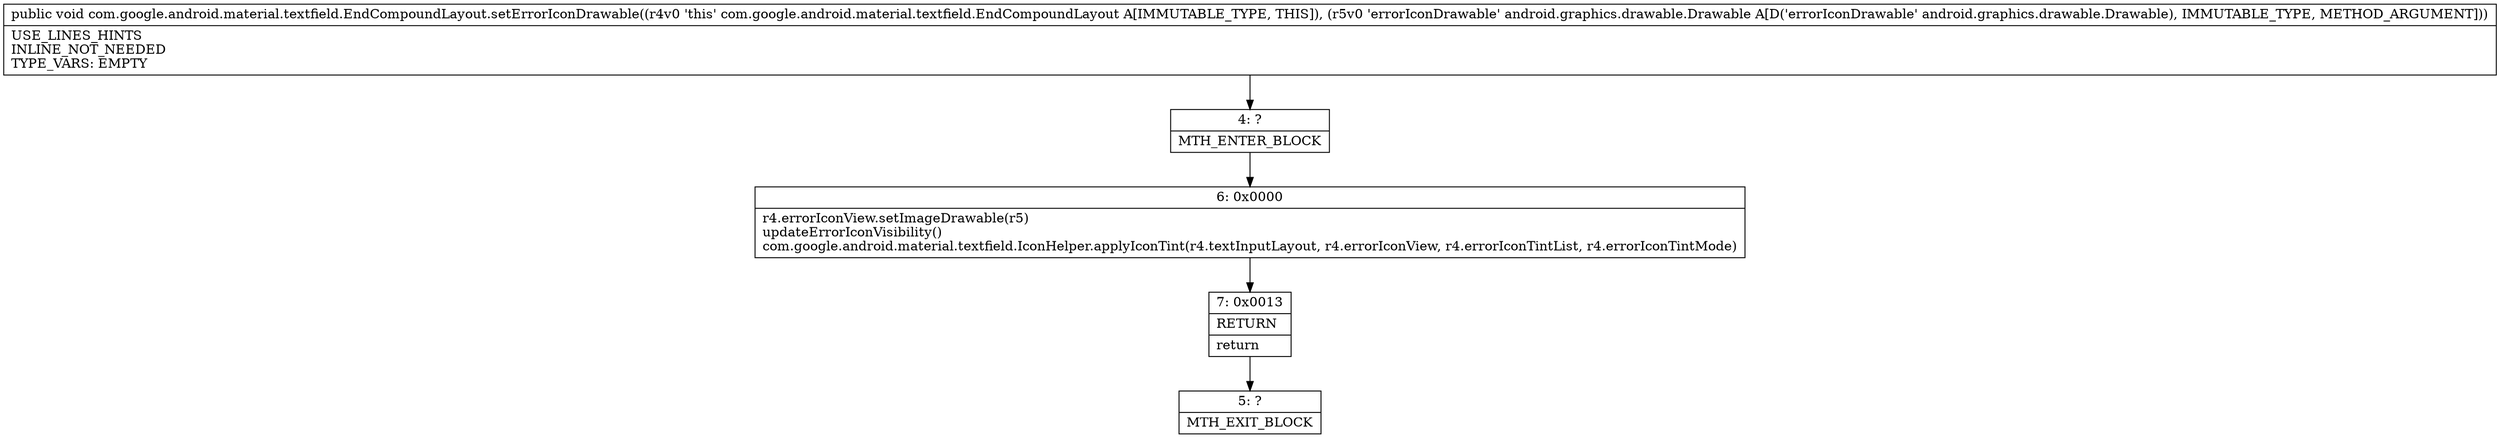 digraph "CFG forcom.google.android.material.textfield.EndCompoundLayout.setErrorIconDrawable(Landroid\/graphics\/drawable\/Drawable;)V" {
Node_4 [shape=record,label="{4\:\ ?|MTH_ENTER_BLOCK\l}"];
Node_6 [shape=record,label="{6\:\ 0x0000|r4.errorIconView.setImageDrawable(r5)\lupdateErrorIconVisibility()\lcom.google.android.material.textfield.IconHelper.applyIconTint(r4.textInputLayout, r4.errorIconView, r4.errorIconTintList, r4.errorIconTintMode)\l}"];
Node_7 [shape=record,label="{7\:\ 0x0013|RETURN\l|return\l}"];
Node_5 [shape=record,label="{5\:\ ?|MTH_EXIT_BLOCK\l}"];
MethodNode[shape=record,label="{public void com.google.android.material.textfield.EndCompoundLayout.setErrorIconDrawable((r4v0 'this' com.google.android.material.textfield.EndCompoundLayout A[IMMUTABLE_TYPE, THIS]), (r5v0 'errorIconDrawable' android.graphics.drawable.Drawable A[D('errorIconDrawable' android.graphics.drawable.Drawable), IMMUTABLE_TYPE, METHOD_ARGUMENT]))  | USE_LINES_HINTS\lINLINE_NOT_NEEDED\lTYPE_VARS: EMPTY\l}"];
MethodNode -> Node_4;Node_4 -> Node_6;
Node_6 -> Node_7;
Node_7 -> Node_5;
}

